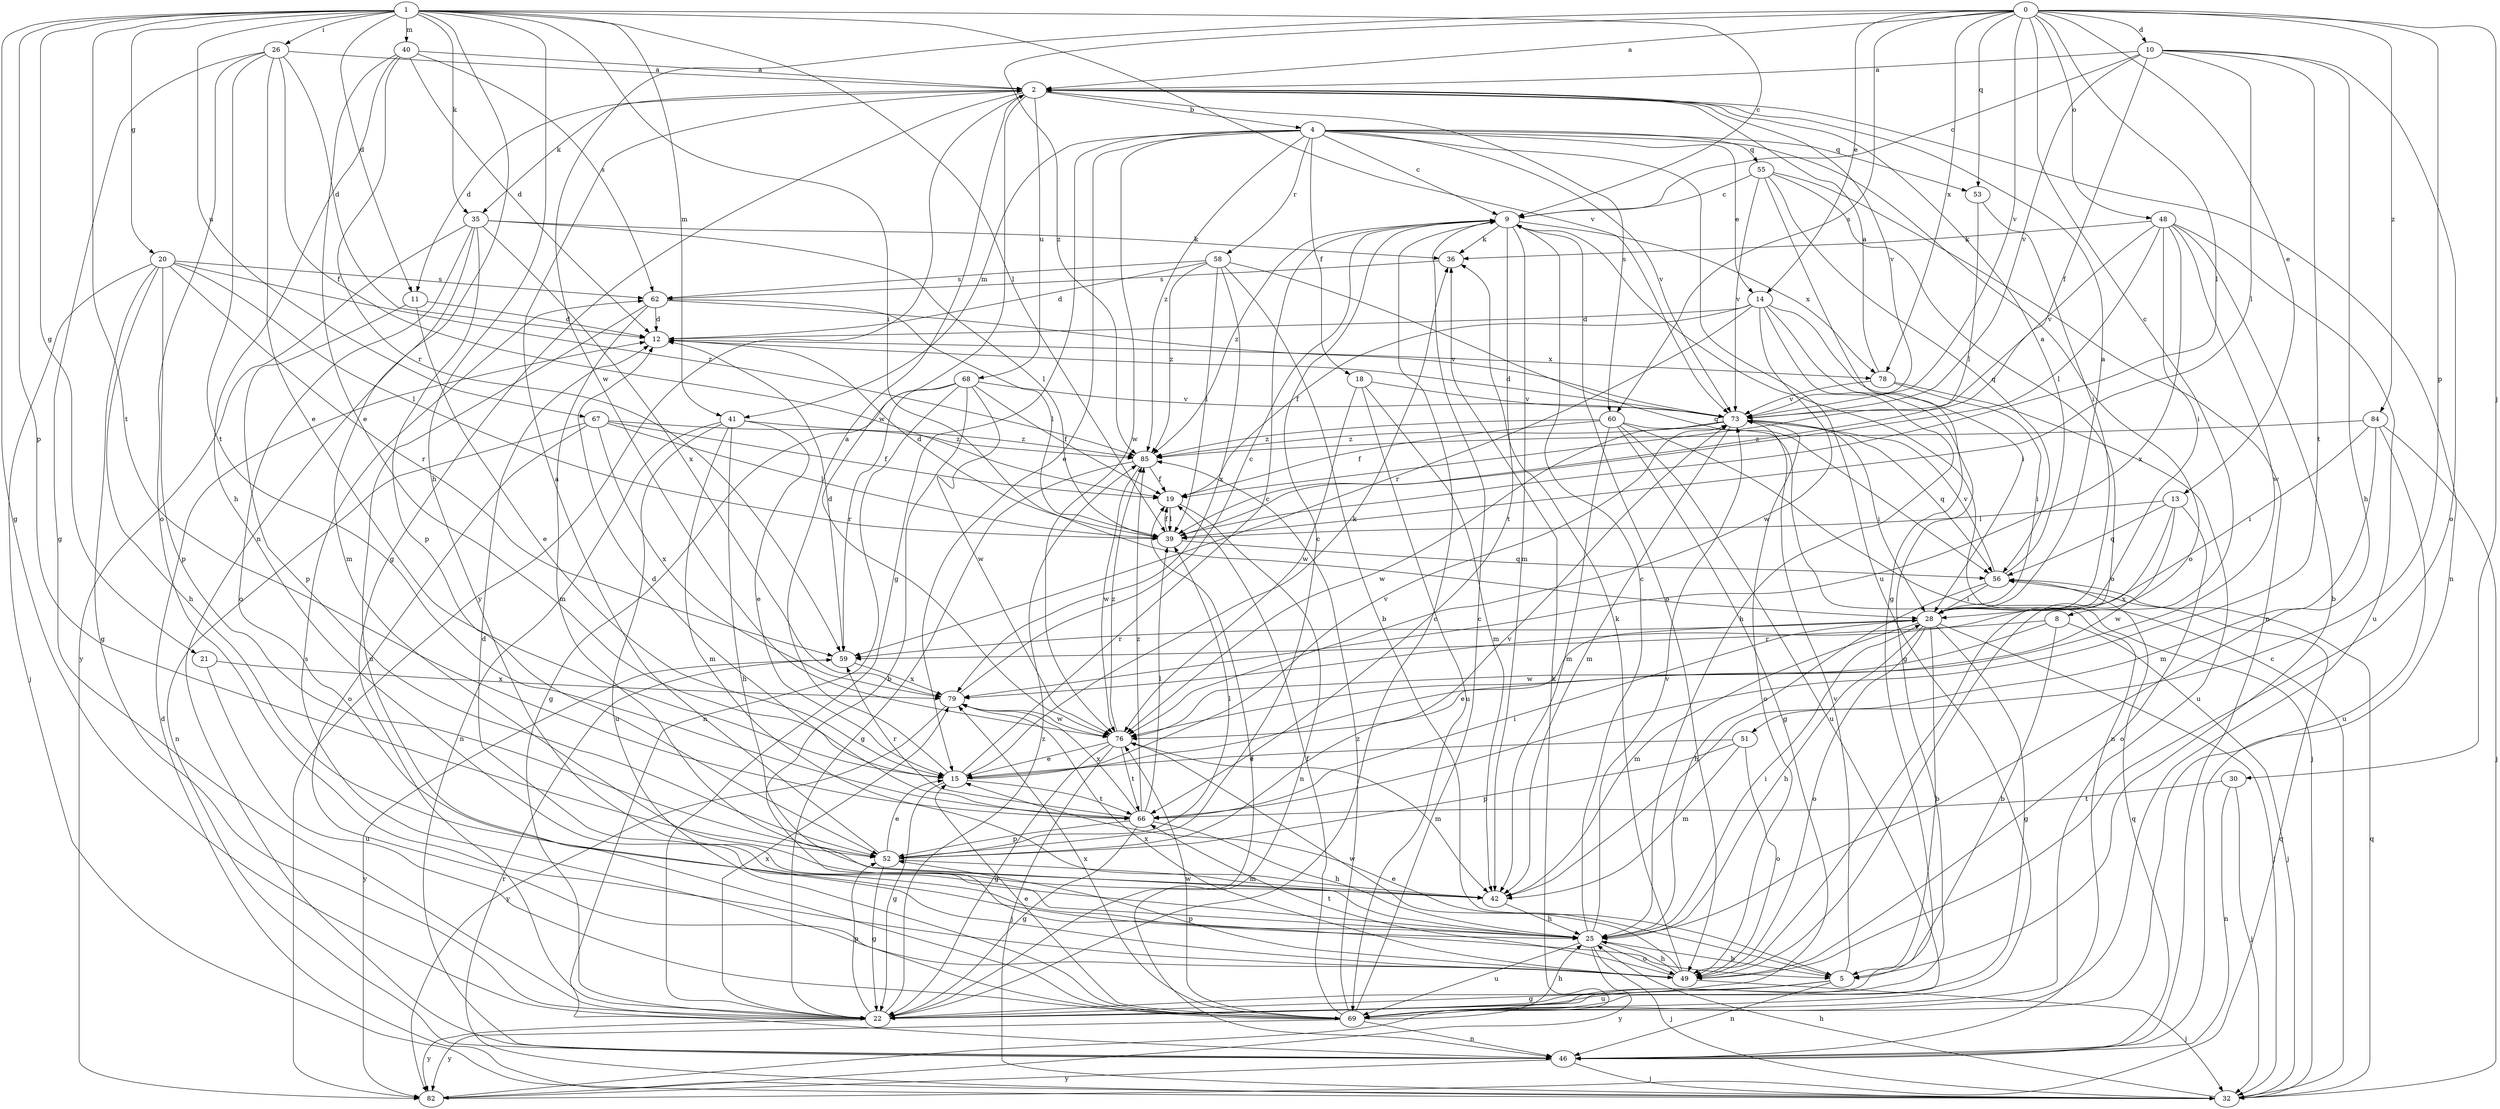 strict digraph  {
0;
1;
2;
4;
5;
8;
9;
10;
11;
12;
13;
14;
15;
18;
19;
20;
21;
22;
25;
26;
28;
30;
32;
35;
36;
39;
40;
41;
42;
46;
48;
49;
51;
52;
53;
55;
56;
58;
59;
60;
62;
66;
67;
68;
69;
73;
76;
78;
79;
82;
84;
85;
0 -> 2  [label=a];
0 -> 8  [label=c];
0 -> 10  [label=d];
0 -> 13  [label=e];
0 -> 14  [label=e];
0 -> 30  [label=j];
0 -> 39  [label=l];
0 -> 48  [label=o];
0 -> 51  [label=p];
0 -> 53  [label=q];
0 -> 60  [label=s];
0 -> 73  [label=v];
0 -> 76  [label=w];
0 -> 78  [label=x];
0 -> 84  [label=z];
0 -> 85  [label=z];
1 -> 9  [label=c];
1 -> 11  [label=d];
1 -> 20  [label=g];
1 -> 21  [label=g];
1 -> 22  [label=g];
1 -> 25  [label=h];
1 -> 26  [label=i];
1 -> 28  [label=i];
1 -> 35  [label=k];
1 -> 39  [label=l];
1 -> 40  [label=m];
1 -> 41  [label=m];
1 -> 46  [label=n];
1 -> 52  [label=p];
1 -> 66  [label=t];
1 -> 67  [label=u];
1 -> 73  [label=v];
2 -> 4  [label=b];
2 -> 11  [label=d];
2 -> 22  [label=g];
2 -> 35  [label=k];
2 -> 46  [label=n];
2 -> 60  [label=s];
2 -> 68  [label=u];
2 -> 73  [label=v];
2 -> 76  [label=w];
2 -> 82  [label=y];
4 -> 9  [label=c];
4 -> 14  [label=e];
4 -> 15  [label=e];
4 -> 18  [label=f];
4 -> 22  [label=g];
4 -> 41  [label=m];
4 -> 49  [label=o];
4 -> 53  [label=q];
4 -> 55  [label=q];
4 -> 58  [label=r];
4 -> 69  [label=u];
4 -> 73  [label=v];
4 -> 76  [label=w];
4 -> 85  [label=z];
5 -> 15  [label=e];
5 -> 22  [label=g];
5 -> 46  [label=n];
5 -> 69  [label=u];
5 -> 73  [label=v];
8 -> 5  [label=b];
8 -> 32  [label=j];
8 -> 59  [label=r];
8 -> 76  [label=w];
9 -> 36  [label=k];
9 -> 42  [label=m];
9 -> 49  [label=o];
9 -> 66  [label=t];
9 -> 78  [label=x];
9 -> 85  [label=z];
10 -> 2  [label=a];
10 -> 9  [label=c];
10 -> 19  [label=f];
10 -> 25  [label=h];
10 -> 39  [label=l];
10 -> 49  [label=o];
10 -> 66  [label=t];
10 -> 73  [label=v];
11 -> 12  [label=d];
11 -> 15  [label=e];
11 -> 52  [label=p];
12 -> 78  [label=x];
13 -> 39  [label=l];
13 -> 49  [label=o];
13 -> 56  [label=q];
13 -> 76  [label=w];
13 -> 79  [label=x];
14 -> 12  [label=d];
14 -> 19  [label=f];
14 -> 22  [label=g];
14 -> 25  [label=h];
14 -> 28  [label=i];
14 -> 59  [label=r];
14 -> 76  [label=w];
15 -> 2  [label=a];
15 -> 9  [label=c];
15 -> 22  [label=g];
15 -> 36  [label=k];
15 -> 66  [label=t];
15 -> 73  [label=v];
18 -> 42  [label=m];
18 -> 69  [label=u];
18 -> 73  [label=v];
18 -> 76  [label=w];
19 -> 39  [label=l];
19 -> 46  [label=n];
20 -> 22  [label=g];
20 -> 25  [label=h];
20 -> 32  [label=j];
20 -> 39  [label=l];
20 -> 52  [label=p];
20 -> 59  [label=r];
20 -> 62  [label=s];
20 -> 85  [label=z];
21 -> 69  [label=u];
21 -> 79  [label=x];
22 -> 9  [label=c];
22 -> 19  [label=f];
22 -> 52  [label=p];
22 -> 79  [label=x];
22 -> 82  [label=y];
22 -> 85  [label=z];
25 -> 5  [label=b];
25 -> 9  [label=c];
25 -> 12  [label=d];
25 -> 28  [label=i];
25 -> 32  [label=j];
25 -> 49  [label=o];
25 -> 69  [label=u];
25 -> 73  [label=v];
25 -> 82  [label=y];
26 -> 2  [label=a];
26 -> 12  [label=d];
26 -> 15  [label=e];
26 -> 19  [label=f];
26 -> 22  [label=g];
26 -> 49  [label=o];
26 -> 66  [label=t];
28 -> 2  [label=a];
28 -> 5  [label=b];
28 -> 15  [label=e];
28 -> 22  [label=g];
28 -> 25  [label=h];
28 -> 32  [label=j];
28 -> 42  [label=m];
28 -> 49  [label=o];
28 -> 59  [label=r];
30 -> 32  [label=j];
30 -> 46  [label=n];
30 -> 66  [label=t];
32 -> 9  [label=c];
32 -> 12  [label=d];
32 -> 25  [label=h];
32 -> 56  [label=q];
32 -> 59  [label=r];
35 -> 36  [label=k];
35 -> 39  [label=l];
35 -> 42  [label=m];
35 -> 49  [label=o];
35 -> 52  [label=p];
35 -> 79  [label=x];
35 -> 82  [label=y];
36 -> 62  [label=s];
39 -> 12  [label=d];
39 -> 19  [label=f];
39 -> 56  [label=q];
40 -> 2  [label=a];
40 -> 12  [label=d];
40 -> 15  [label=e];
40 -> 25  [label=h];
40 -> 59  [label=r];
40 -> 62  [label=s];
41 -> 15  [label=e];
41 -> 25  [label=h];
41 -> 42  [label=m];
41 -> 46  [label=n];
41 -> 69  [label=u];
41 -> 85  [label=z];
42 -> 25  [label=h];
46 -> 32  [label=j];
46 -> 56  [label=q];
46 -> 82  [label=y];
48 -> 5  [label=b];
48 -> 28  [label=i];
48 -> 36  [label=k];
48 -> 39  [label=l];
48 -> 69  [label=u];
48 -> 73  [label=v];
48 -> 76  [label=w];
48 -> 79  [label=x];
49 -> 25  [label=h];
49 -> 32  [label=j];
49 -> 36  [label=k];
49 -> 52  [label=p];
49 -> 66  [label=t];
49 -> 76  [label=w];
49 -> 79  [label=x];
51 -> 15  [label=e];
51 -> 42  [label=m];
51 -> 49  [label=o];
51 -> 52  [label=p];
52 -> 2  [label=a];
52 -> 9  [label=c];
52 -> 15  [label=e];
52 -> 22  [label=g];
52 -> 39  [label=l];
52 -> 42  [label=m];
52 -> 73  [label=v];
53 -> 28  [label=i];
53 -> 39  [label=l];
55 -> 9  [label=c];
55 -> 22  [label=g];
55 -> 46  [label=n];
55 -> 49  [label=o];
55 -> 56  [label=q];
55 -> 73  [label=v];
56 -> 2  [label=a];
56 -> 25  [label=h];
56 -> 28  [label=i];
56 -> 73  [label=v];
58 -> 5  [label=b];
58 -> 12  [label=d];
58 -> 39  [label=l];
58 -> 56  [label=q];
58 -> 62  [label=s];
58 -> 79  [label=x];
58 -> 85  [label=z];
59 -> 12  [label=d];
59 -> 79  [label=x];
59 -> 82  [label=y];
60 -> 19  [label=f];
60 -> 22  [label=g];
60 -> 32  [label=j];
60 -> 42  [label=m];
60 -> 46  [label=n];
60 -> 69  [label=u];
60 -> 85  [label=z];
62 -> 12  [label=d];
62 -> 39  [label=l];
62 -> 42  [label=m];
62 -> 69  [label=u];
62 -> 73  [label=v];
66 -> 12  [label=d];
66 -> 22  [label=g];
66 -> 25  [label=h];
66 -> 28  [label=i];
66 -> 39  [label=l];
66 -> 52  [label=p];
66 -> 59  [label=r];
66 -> 79  [label=x];
66 -> 85  [label=z];
67 -> 19  [label=f];
67 -> 39  [label=l];
67 -> 46  [label=n];
67 -> 49  [label=o];
67 -> 79  [label=x];
67 -> 85  [label=z];
68 -> 5  [label=b];
68 -> 19  [label=f];
68 -> 22  [label=g];
68 -> 46  [label=n];
68 -> 59  [label=r];
68 -> 73  [label=v];
68 -> 76  [label=w];
69 -> 9  [label=c];
69 -> 15  [label=e];
69 -> 19  [label=f];
69 -> 25  [label=h];
69 -> 46  [label=n];
69 -> 62  [label=s];
69 -> 76  [label=w];
69 -> 79  [label=x];
69 -> 82  [label=y];
69 -> 85  [label=z];
73 -> 12  [label=d];
73 -> 28  [label=i];
73 -> 42  [label=m];
73 -> 49  [label=o];
73 -> 56  [label=q];
73 -> 76  [label=w];
73 -> 85  [label=z];
76 -> 15  [label=e];
76 -> 22  [label=g];
76 -> 32  [label=j];
76 -> 42  [label=m];
76 -> 66  [label=t];
76 -> 85  [label=z];
78 -> 2  [label=a];
78 -> 28  [label=i];
78 -> 69  [label=u];
78 -> 73  [label=v];
79 -> 9  [label=c];
79 -> 76  [label=w];
79 -> 82  [label=y];
82 -> 36  [label=k];
82 -> 56  [label=q];
84 -> 28  [label=i];
84 -> 32  [label=j];
84 -> 42  [label=m];
84 -> 69  [label=u];
84 -> 85  [label=z];
85 -> 19  [label=f];
85 -> 22  [label=g];
85 -> 76  [label=w];
}
